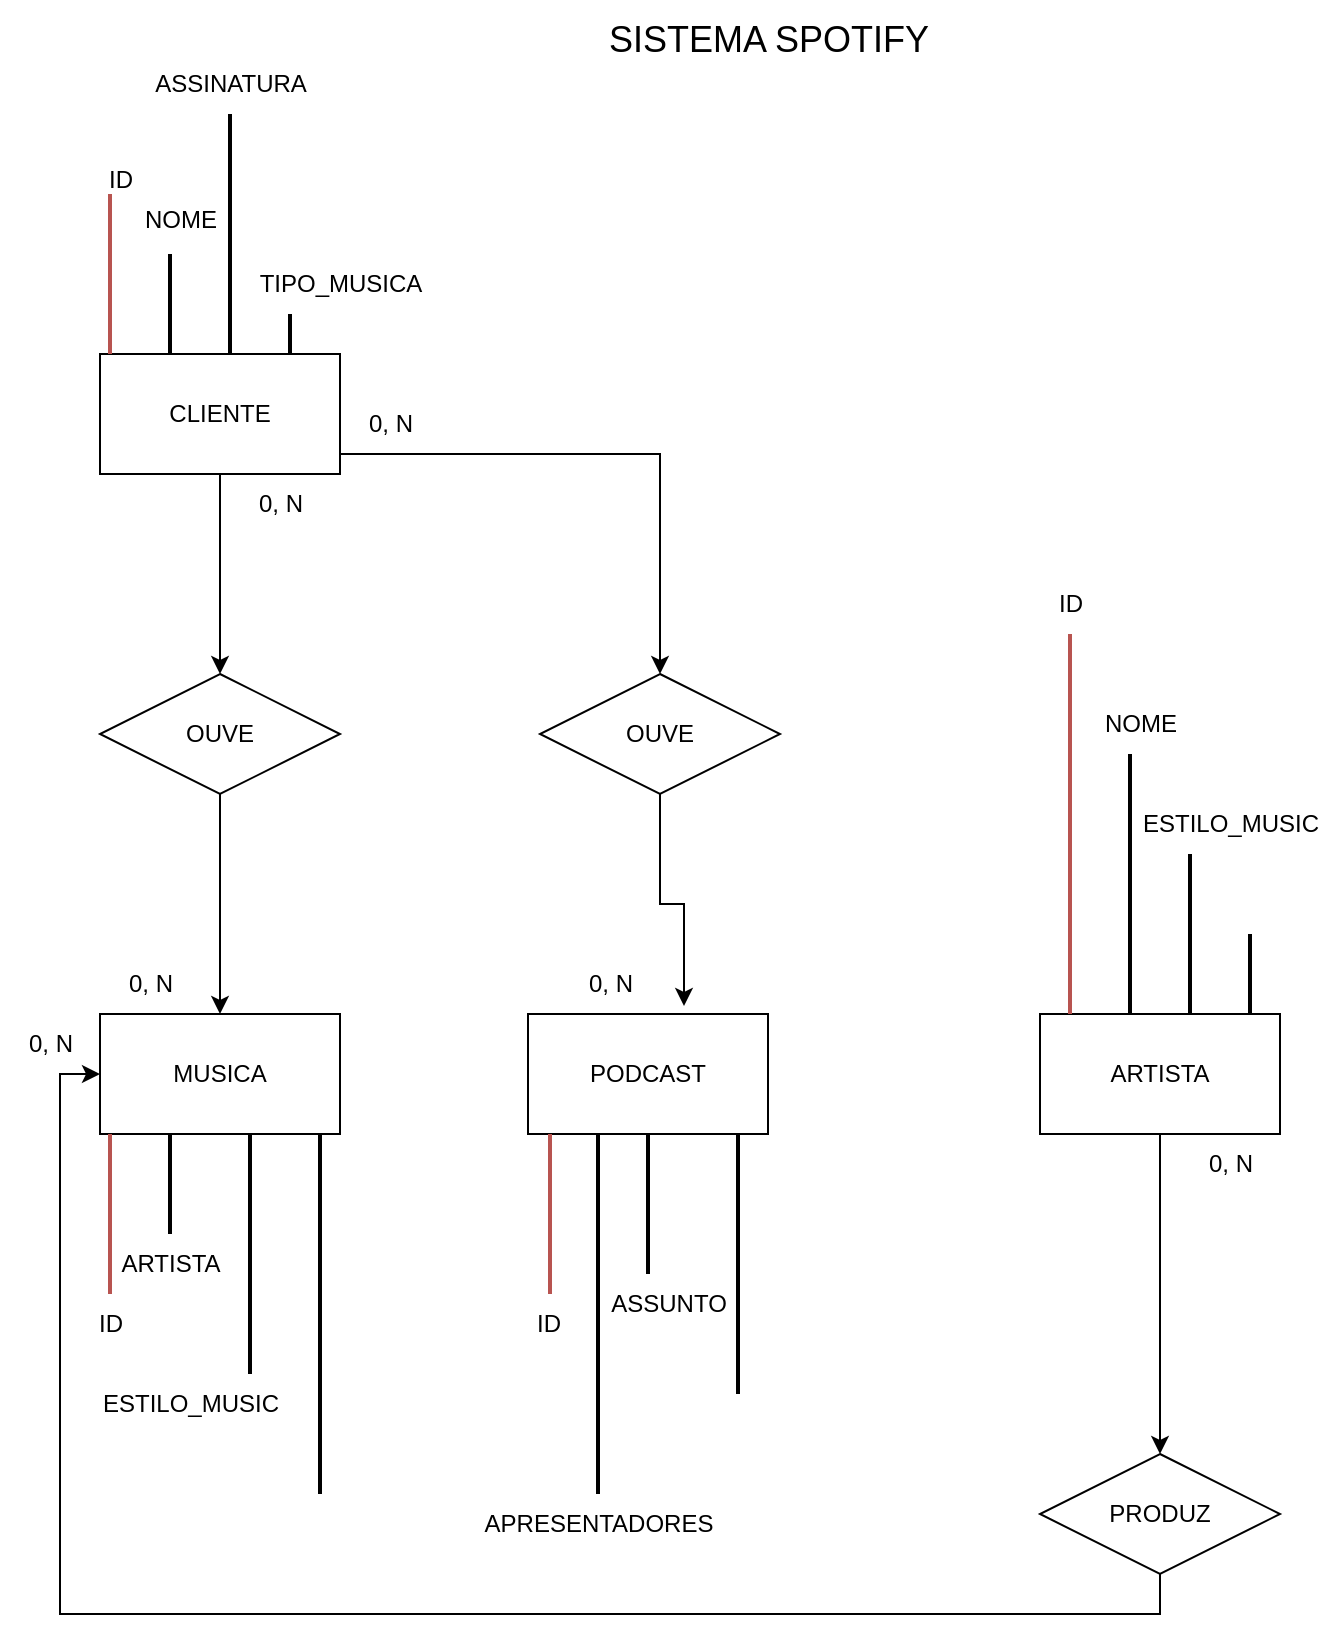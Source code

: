<mxfile version="24.7.16">
  <diagram name="Página-1" id="ljvm-qNWrAEA8Rz4F9fG">
    <mxGraphModel dx="1434" dy="907" grid="1" gridSize="10" guides="1" tooltips="1" connect="1" arrows="1" fold="1" page="1" pageScale="1" pageWidth="827" pageHeight="1169" math="0" shadow="0">
      <root>
        <mxCell id="0" />
        <mxCell id="1" parent="0" />
        <mxCell id="YznO8OeNDI3P7o4ZiOMl-1" value="&lt;font style=&quot;font-size: 18px;&quot;&gt;SISTEMA SPOTIFY&lt;/font&gt;" style="text;html=1;align=center;verticalAlign=middle;resizable=0;points=[];autosize=1;strokeColor=none;fillColor=none;" vertex="1" parent="1">
          <mxGeometry x="324" y="143" width="180" height="40" as="geometry" />
        </mxCell>
        <mxCell id="YznO8OeNDI3P7o4ZiOMl-177" style="edgeStyle=orthogonalEdgeStyle;rounded=0;orthogonalLoop=1;jettySize=auto;html=1;exitX=0.5;exitY=1;exitDx=0;exitDy=0;entryX=0.5;entryY=0;entryDx=0;entryDy=0;" edge="1" parent="1" source="YznO8OeNDI3P7o4ZiOMl-172" target="YznO8OeNDI3P7o4ZiOMl-174">
          <mxGeometry relative="1" as="geometry" />
        </mxCell>
        <mxCell id="YznO8OeNDI3P7o4ZiOMl-201" style="edgeStyle=orthogonalEdgeStyle;rounded=0;orthogonalLoop=1;jettySize=auto;html=1;exitX=1;exitY=0.5;exitDx=0;exitDy=0;entryX=0.5;entryY=0;entryDx=0;entryDy=0;" edge="1" parent="1" source="YznO8OeNDI3P7o4ZiOMl-172" target="YznO8OeNDI3P7o4ZiOMl-180">
          <mxGeometry relative="1" as="geometry">
            <Array as="points">
              <mxPoint x="200" y="370" />
              <mxPoint x="360" y="370" />
            </Array>
          </mxGeometry>
        </mxCell>
        <mxCell id="YznO8OeNDI3P7o4ZiOMl-172" value="CLIENTE" style="rounded=0;whiteSpace=wrap;html=1;" vertex="1" parent="1">
          <mxGeometry x="80" y="320" width="120" height="60" as="geometry" />
        </mxCell>
        <mxCell id="YznO8OeNDI3P7o4ZiOMl-173" value="MUSICA" style="rounded=0;whiteSpace=wrap;html=1;" vertex="1" parent="1">
          <mxGeometry x="80" y="650" width="120" height="60" as="geometry" />
        </mxCell>
        <mxCell id="YznO8OeNDI3P7o4ZiOMl-178" style="edgeStyle=orthogonalEdgeStyle;rounded=0;orthogonalLoop=1;jettySize=auto;html=1;exitX=0.5;exitY=1;exitDx=0;exitDy=0;entryX=0.5;entryY=0;entryDx=0;entryDy=0;" edge="1" parent="1" source="YznO8OeNDI3P7o4ZiOMl-174" target="YznO8OeNDI3P7o4ZiOMl-173">
          <mxGeometry relative="1" as="geometry" />
        </mxCell>
        <mxCell id="YznO8OeNDI3P7o4ZiOMl-174" value="OUVE" style="shape=rhombus;perimeter=rhombusPerimeter;whiteSpace=wrap;html=1;align=center;" vertex="1" parent="1">
          <mxGeometry x="80" y="480" width="120" height="60" as="geometry" />
        </mxCell>
        <mxCell id="YznO8OeNDI3P7o4ZiOMl-179" value="PODCAST" style="rounded=0;whiteSpace=wrap;html=1;" vertex="1" parent="1">
          <mxGeometry x="294" y="650" width="120" height="60" as="geometry" />
        </mxCell>
        <mxCell id="YznO8OeNDI3P7o4ZiOMl-180" value="OUVE" style="shape=rhombus;perimeter=rhombusPerimeter;whiteSpace=wrap;html=1;align=center;" vertex="1" parent="1">
          <mxGeometry x="300" y="480" width="120" height="60" as="geometry" />
        </mxCell>
        <mxCell id="YznO8OeNDI3P7o4ZiOMl-182" value="" style="line;strokeWidth=2;direction=south;html=1;fillColor=#f8cecc;strokeColor=#b85450;" vertex="1" parent="1">
          <mxGeometry x="80" y="240" width="10" height="80" as="geometry" />
        </mxCell>
        <mxCell id="YznO8OeNDI3P7o4ZiOMl-183" value="" style="line;strokeWidth=2;direction=south;html=1;" vertex="1" parent="1">
          <mxGeometry x="110" y="270" width="10" height="50" as="geometry" />
        </mxCell>
        <mxCell id="YznO8OeNDI3P7o4ZiOMl-184" value="" style="line;strokeWidth=2;direction=south;html=1;" vertex="1" parent="1">
          <mxGeometry x="140" y="200" width="10" height="120" as="geometry" />
        </mxCell>
        <mxCell id="YznO8OeNDI3P7o4ZiOMl-186" value="" style="line;strokeWidth=2;direction=south;html=1;" vertex="1" parent="1">
          <mxGeometry x="170" y="300" width="10" height="20" as="geometry" />
        </mxCell>
        <mxCell id="YznO8OeNDI3P7o4ZiOMl-189" value="" style="line;strokeWidth=2;direction=south;html=1;fillColor=#f8cecc;strokeColor=#b85450;" vertex="1" parent="1">
          <mxGeometry x="80" y="710" width="10" height="80" as="geometry" />
        </mxCell>
        <mxCell id="YznO8OeNDI3P7o4ZiOMl-190" value="" style="line;strokeWidth=2;direction=south;html=1;" vertex="1" parent="1">
          <mxGeometry x="110" y="710" width="10" height="50" as="geometry" />
        </mxCell>
        <mxCell id="YznO8OeNDI3P7o4ZiOMl-191" value="" style="line;strokeWidth=2;direction=south;html=1;" vertex="1" parent="1">
          <mxGeometry x="150" y="710" width="10" height="120" as="geometry" />
        </mxCell>
        <mxCell id="YznO8OeNDI3P7o4ZiOMl-193" value="" style="line;strokeWidth=2;direction=south;html=1;" vertex="1" parent="1">
          <mxGeometry x="185" y="710" width="10" height="180" as="geometry" />
        </mxCell>
        <mxCell id="YznO8OeNDI3P7o4ZiOMl-194" value="" style="line;strokeWidth=2;direction=south;html=1;fillColor=#f8cecc;strokeColor=#b85450;" vertex="1" parent="1">
          <mxGeometry x="300" y="710" width="10" height="80" as="geometry" />
        </mxCell>
        <mxCell id="YznO8OeNDI3P7o4ZiOMl-195" value="" style="line;strokeWidth=2;direction=south;html=1;" vertex="1" parent="1">
          <mxGeometry x="324" y="710" width="10" height="180" as="geometry" />
        </mxCell>
        <mxCell id="YznO8OeNDI3P7o4ZiOMl-196" value="" style="line;strokeWidth=2;direction=south;html=1;" vertex="1" parent="1">
          <mxGeometry x="349" y="710" width="10" height="70" as="geometry" />
        </mxCell>
        <mxCell id="YznO8OeNDI3P7o4ZiOMl-197" value="" style="line;strokeWidth=2;direction=south;html=1;" vertex="1" parent="1">
          <mxGeometry x="394" y="710" width="10" height="130" as="geometry" />
        </mxCell>
        <mxCell id="YznO8OeNDI3P7o4ZiOMl-202" value="ID" style="text;html=1;align=center;verticalAlign=middle;resizable=0;points=[];autosize=1;strokeColor=none;fillColor=none;" vertex="1" parent="1">
          <mxGeometry x="70" y="218" width="40" height="30" as="geometry" />
        </mxCell>
        <mxCell id="YznO8OeNDI3P7o4ZiOMl-203" value="NOME" style="text;html=1;align=center;verticalAlign=middle;resizable=0;points=[];autosize=1;strokeColor=none;fillColor=none;" vertex="1" parent="1">
          <mxGeometry x="90" y="238" width="60" height="30" as="geometry" />
        </mxCell>
        <mxCell id="YznO8OeNDI3P7o4ZiOMl-204" value="ASSINATURA" style="text;html=1;align=center;verticalAlign=middle;resizable=0;points=[];autosize=1;strokeColor=none;fillColor=none;" vertex="1" parent="1">
          <mxGeometry x="95" y="170" width="100" height="30" as="geometry" />
        </mxCell>
        <mxCell id="YznO8OeNDI3P7o4ZiOMl-208" value="ID" style="text;html=1;align=center;verticalAlign=middle;resizable=0;points=[];autosize=1;strokeColor=none;fillColor=none;" vertex="1" parent="1">
          <mxGeometry x="65" y="790" width="40" height="30" as="geometry" />
        </mxCell>
        <mxCell id="YznO8OeNDI3P7o4ZiOMl-209" value="TIPO_MUSICA" style="text;html=1;align=center;verticalAlign=middle;resizable=0;points=[];autosize=1;strokeColor=none;fillColor=none;" vertex="1" parent="1">
          <mxGeometry x="150" y="270" width="100" height="30" as="geometry" />
        </mxCell>
        <mxCell id="YznO8OeNDI3P7o4ZiOMl-210" value="ARTISTA" style="text;html=1;align=center;verticalAlign=middle;resizable=0;points=[];autosize=1;strokeColor=none;fillColor=none;" vertex="1" parent="1">
          <mxGeometry x="80" y="760" width="70" height="30" as="geometry" />
        </mxCell>
        <mxCell id="YznO8OeNDI3P7o4ZiOMl-217" value="ID" style="text;html=1;align=center;verticalAlign=middle;resizable=0;points=[];autosize=1;strokeColor=none;fillColor=none;" vertex="1" parent="1">
          <mxGeometry x="284" y="790" width="40" height="30" as="geometry" />
        </mxCell>
        <mxCell id="YznO8OeNDI3P7o4ZiOMl-218" value="APRESENTADORES" style="text;html=1;align=center;verticalAlign=middle;resizable=0;points=[];autosize=1;strokeColor=none;fillColor=none;" vertex="1" parent="1">
          <mxGeometry x="259" y="890" width="140" height="30" as="geometry" />
        </mxCell>
        <mxCell id="YznO8OeNDI3P7o4ZiOMl-219" value="ESTILO_MUSIC" style="text;html=1;align=center;verticalAlign=middle;resizable=0;points=[];autosize=1;strokeColor=none;fillColor=none;" vertex="1" parent="1">
          <mxGeometry x="70" y="830" width="110" height="30" as="geometry" />
        </mxCell>
        <mxCell id="YznO8OeNDI3P7o4ZiOMl-220" value="ASSUNTO" style="text;html=1;align=center;verticalAlign=middle;resizable=0;points=[];autosize=1;strokeColor=none;fillColor=none;" vertex="1" parent="1">
          <mxGeometry x="324" y="780" width="80" height="30" as="geometry" />
        </mxCell>
        <mxCell id="YznO8OeNDI3P7o4ZiOMl-221" value="0, N" style="text;html=1;align=center;verticalAlign=middle;resizable=0;points=[];autosize=1;strokeColor=none;fillColor=none;" vertex="1" parent="1">
          <mxGeometry x="80" y="620" width="50" height="30" as="geometry" />
        </mxCell>
        <mxCell id="YznO8OeNDI3P7o4ZiOMl-222" value="0, N" style="text;html=1;align=center;verticalAlign=middle;resizable=0;points=[];autosize=1;strokeColor=none;fillColor=none;" vertex="1" parent="1">
          <mxGeometry x="145" y="380" width="50" height="30" as="geometry" />
        </mxCell>
        <mxCell id="YznO8OeNDI3P7o4ZiOMl-223" value="0, N" style="text;html=1;align=center;verticalAlign=middle;resizable=0;points=[];autosize=1;strokeColor=none;fillColor=none;" vertex="1" parent="1">
          <mxGeometry x="310" y="620" width="50" height="30" as="geometry" />
        </mxCell>
        <mxCell id="YznO8OeNDI3P7o4ZiOMl-224" value="0, N" style="text;html=1;align=center;verticalAlign=middle;resizable=0;points=[];autosize=1;strokeColor=none;fillColor=none;" vertex="1" parent="1">
          <mxGeometry x="200" y="340" width="50" height="30" as="geometry" />
        </mxCell>
        <mxCell id="YznO8OeNDI3P7o4ZiOMl-225" style="edgeStyle=orthogonalEdgeStyle;rounded=0;orthogonalLoop=1;jettySize=auto;html=1;exitX=0.5;exitY=1;exitDx=0;exitDy=0;entryX=0.65;entryY=-0.067;entryDx=0;entryDy=0;entryPerimeter=0;" edge="1" parent="1" source="YznO8OeNDI3P7o4ZiOMl-180" target="YznO8OeNDI3P7o4ZiOMl-179">
          <mxGeometry relative="1" as="geometry" />
        </mxCell>
        <mxCell id="YznO8OeNDI3P7o4ZiOMl-237" style="edgeStyle=orthogonalEdgeStyle;rounded=0;orthogonalLoop=1;jettySize=auto;html=1;exitX=0.5;exitY=1;exitDx=0;exitDy=0;entryX=0.5;entryY=0;entryDx=0;entryDy=0;" edge="1" parent="1" source="YznO8OeNDI3P7o4ZiOMl-226" target="YznO8OeNDI3P7o4ZiOMl-236">
          <mxGeometry relative="1" as="geometry" />
        </mxCell>
        <mxCell id="YznO8OeNDI3P7o4ZiOMl-226" value="ARTISTA" style="whiteSpace=wrap;html=1;" vertex="1" parent="1">
          <mxGeometry x="550" y="650" width="120" height="60" as="geometry" />
        </mxCell>
        <mxCell id="YznO8OeNDI3P7o4ZiOMl-227" value="" style="line;strokeWidth=2;direction=south;html=1;fillColor=#f8cecc;strokeColor=#b85450;" vertex="1" parent="1">
          <mxGeometry x="560" y="460" width="10" height="190" as="geometry" />
        </mxCell>
        <mxCell id="YznO8OeNDI3P7o4ZiOMl-228" value="" style="line;strokeWidth=2;direction=south;html=1;" vertex="1" parent="1">
          <mxGeometry x="590" y="520" width="10" height="130" as="geometry" />
        </mxCell>
        <mxCell id="YznO8OeNDI3P7o4ZiOMl-230" value="" style="line;strokeWidth=2;direction=south;html=1;" vertex="1" parent="1">
          <mxGeometry x="620" y="570" width="10" height="80" as="geometry" />
        </mxCell>
        <mxCell id="YznO8OeNDI3P7o4ZiOMl-231" value="" style="line;strokeWidth=2;direction=south;html=1;" vertex="1" parent="1">
          <mxGeometry x="650" y="610" width="10" height="40" as="geometry" />
        </mxCell>
        <mxCell id="YznO8OeNDI3P7o4ZiOMl-232" value="ID" style="text;html=1;align=center;verticalAlign=middle;resizable=0;points=[];autosize=1;strokeColor=none;fillColor=none;" vertex="1" parent="1">
          <mxGeometry x="545" y="430" width="40" height="30" as="geometry" />
        </mxCell>
        <mxCell id="YznO8OeNDI3P7o4ZiOMl-235" value="NOME" style="text;html=1;align=center;verticalAlign=middle;resizable=0;points=[];autosize=1;strokeColor=none;fillColor=none;" vertex="1" parent="1">
          <mxGeometry x="570" y="490" width="60" height="30" as="geometry" />
        </mxCell>
        <mxCell id="YznO8OeNDI3P7o4ZiOMl-238" style="edgeStyle=orthogonalEdgeStyle;rounded=0;orthogonalLoop=1;jettySize=auto;html=1;exitX=0.5;exitY=1;exitDx=0;exitDy=0;entryX=0;entryY=0.5;entryDx=0;entryDy=0;" edge="1" parent="1" source="YznO8OeNDI3P7o4ZiOMl-236" target="YznO8OeNDI3P7o4ZiOMl-173">
          <mxGeometry relative="1" as="geometry" />
        </mxCell>
        <mxCell id="YznO8OeNDI3P7o4ZiOMl-236" value="PRODUZ" style="shape=rhombus;perimeter=rhombusPerimeter;whiteSpace=wrap;html=1;align=center;" vertex="1" parent="1">
          <mxGeometry x="550" y="870" width="120" height="60" as="geometry" />
        </mxCell>
        <mxCell id="YznO8OeNDI3P7o4ZiOMl-239" value="0, N" style="text;html=1;align=center;verticalAlign=middle;resizable=0;points=[];autosize=1;strokeColor=none;fillColor=none;" vertex="1" parent="1">
          <mxGeometry x="30" y="650" width="50" height="30" as="geometry" />
        </mxCell>
        <mxCell id="YznO8OeNDI3P7o4ZiOMl-240" value="0, N" style="text;html=1;align=center;verticalAlign=middle;resizable=0;points=[];autosize=1;strokeColor=none;fillColor=none;" vertex="1" parent="1">
          <mxGeometry x="620" y="710" width="50" height="30" as="geometry" />
        </mxCell>
        <mxCell id="YznO8OeNDI3P7o4ZiOMl-241" value="ESTILO_MUSIC" style="text;html=1;align=center;verticalAlign=middle;resizable=0;points=[];autosize=1;strokeColor=none;fillColor=none;" vertex="1" parent="1">
          <mxGeometry x="590" y="540" width="110" height="30" as="geometry" />
        </mxCell>
      </root>
    </mxGraphModel>
  </diagram>
</mxfile>
